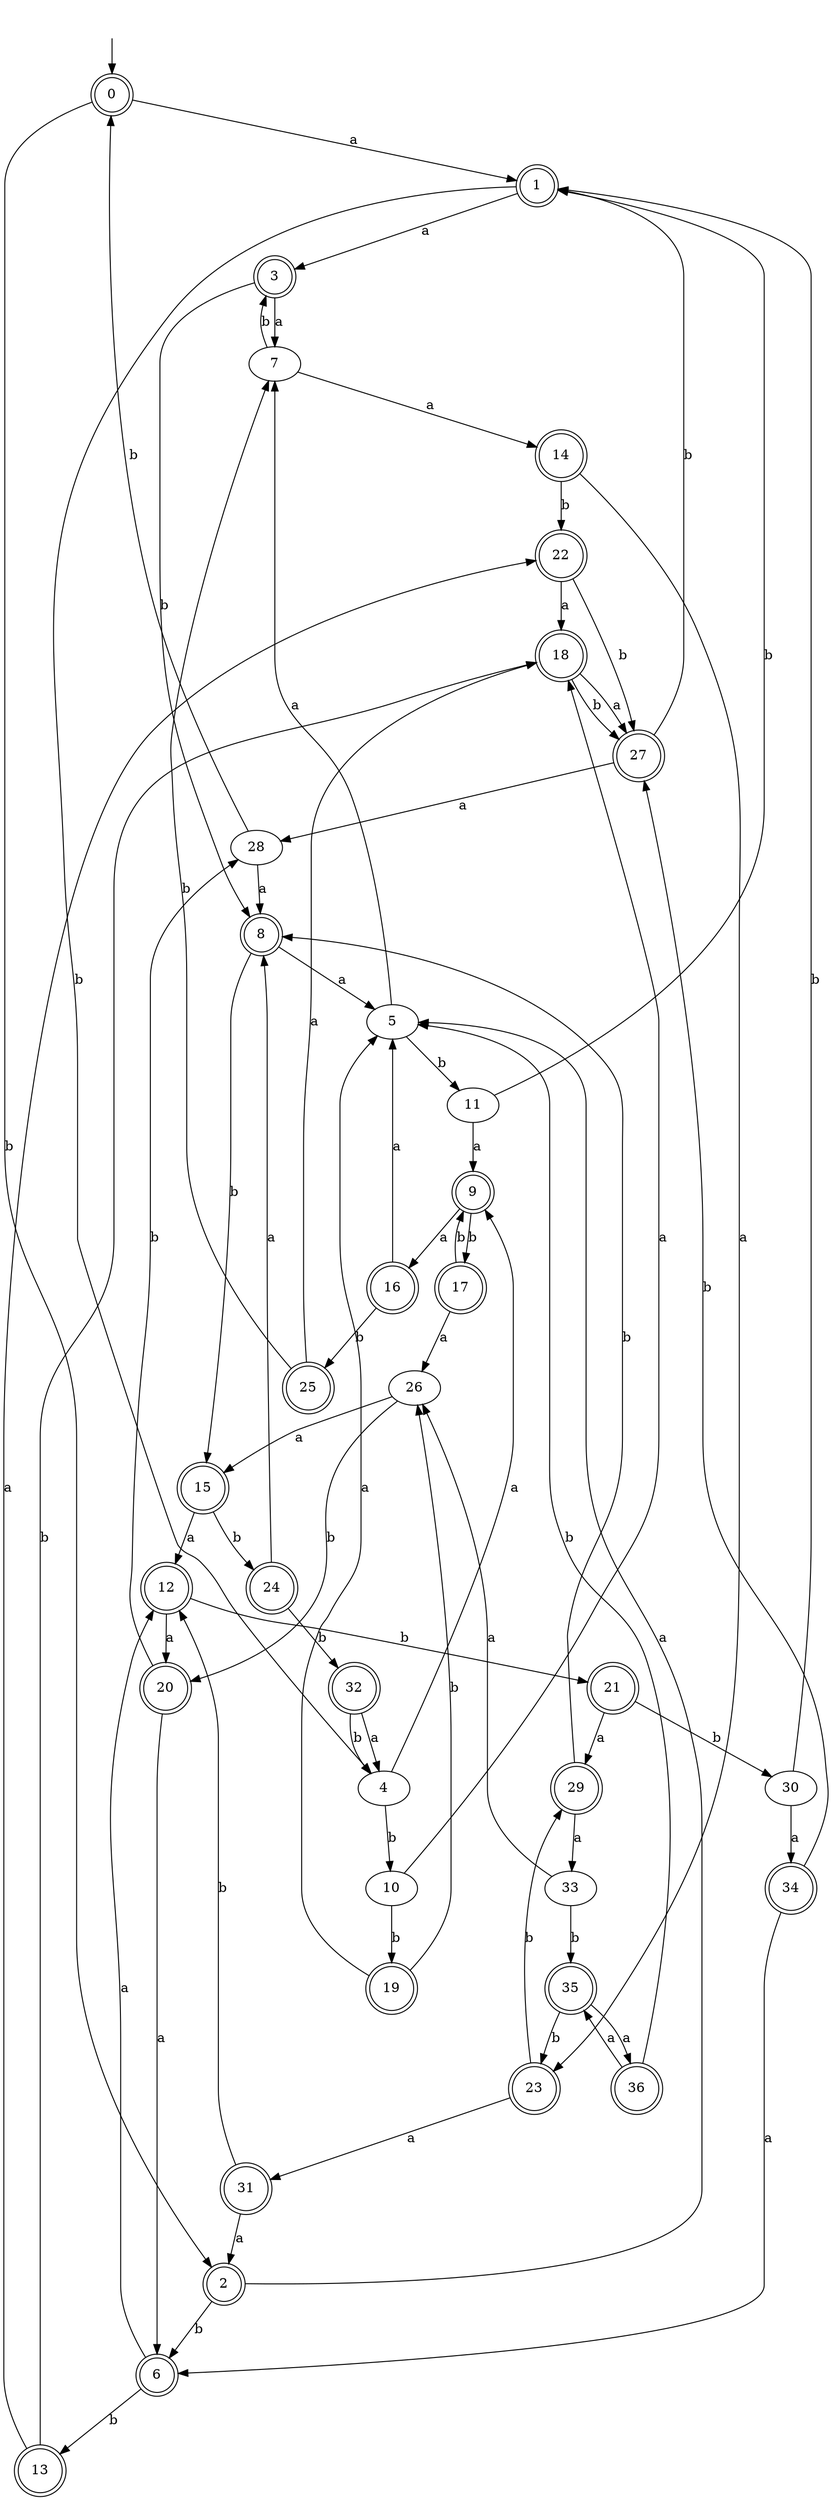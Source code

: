 digraph RandomDFA {
  __start0 [label="", shape=none];
  __start0 -> 0 [label=""];
  0 [shape=circle] [shape=doublecircle]
  0 -> 1 [label="a"]
  0 -> 2 [label="b"]
  1 [shape=doublecircle]
  1 -> 3 [label="a"]
  1 -> 4 [label="b"]
  2 [shape=doublecircle]
  2 -> 5 [label="a"]
  2 -> 6 [label="b"]
  3 [shape=doublecircle]
  3 -> 7 [label="a"]
  3 -> 8 [label="b"]
  4
  4 -> 9 [label="a"]
  4 -> 10 [label="b"]
  5
  5 -> 7 [label="a"]
  5 -> 11 [label="b"]
  6 [shape=doublecircle]
  6 -> 12 [label="a"]
  6 -> 13 [label="b"]
  7
  7 -> 14 [label="a"]
  7 -> 3 [label="b"]
  8 [shape=doublecircle]
  8 -> 5 [label="a"]
  8 -> 15 [label="b"]
  9 [shape=doublecircle]
  9 -> 16 [label="a"]
  9 -> 17 [label="b"]
  10
  10 -> 18 [label="a"]
  10 -> 19 [label="b"]
  11
  11 -> 9 [label="a"]
  11 -> 1 [label="b"]
  12 [shape=doublecircle]
  12 -> 20 [label="a"]
  12 -> 21 [label="b"]
  13 [shape=doublecircle]
  13 -> 22 [label="a"]
  13 -> 18 [label="b"]
  14 [shape=doublecircle]
  14 -> 23 [label="a"]
  14 -> 22 [label="b"]
  15 [shape=doublecircle]
  15 -> 12 [label="a"]
  15 -> 24 [label="b"]
  16 [shape=doublecircle]
  16 -> 5 [label="a"]
  16 -> 25 [label="b"]
  17 [shape=doublecircle]
  17 -> 26 [label="a"]
  17 -> 9 [label="b"]
  18 [shape=doublecircle]
  18 -> 27 [label="a"]
  18 -> 27 [label="b"]
  19 [shape=doublecircle]
  19 -> 5 [label="a"]
  19 -> 26 [label="b"]
  20 [shape=doublecircle]
  20 -> 6 [label="a"]
  20 -> 28 [label="b"]
  21 [shape=doublecircle]
  21 -> 29 [label="a"]
  21 -> 30 [label="b"]
  22 [shape=doublecircle]
  22 -> 18 [label="a"]
  22 -> 27 [label="b"]
  23 [shape=doublecircle]
  23 -> 31 [label="a"]
  23 -> 29 [label="b"]
  24 [shape=doublecircle]
  24 -> 8 [label="a"]
  24 -> 32 [label="b"]
  25 [shape=doublecircle]
  25 -> 18 [label="a"]
  25 -> 7 [label="b"]
  26
  26 -> 15 [label="a"]
  26 -> 20 [label="b"]
  27 [shape=doublecircle]
  27 -> 28 [label="a"]
  27 -> 1 [label="b"]
  28
  28 -> 8 [label="a"]
  28 -> 0 [label="b"]
  29 [shape=doublecircle]
  29 -> 33 [label="a"]
  29 -> 8 [label="b"]
  30
  30 -> 34 [label="a"]
  30 -> 1 [label="b"]
  31 [shape=doublecircle]
  31 -> 2 [label="a"]
  31 -> 12 [label="b"]
  32 [shape=doublecircle]
  32 -> 4 [label="a"]
  32 -> 4 [label="b"]
  33
  33 -> 26 [label="a"]
  33 -> 35 [label="b"]
  34 [shape=doublecircle]
  34 -> 6 [label="a"]
  34 -> 27 [label="b"]
  35 [shape=doublecircle]
  35 -> 36 [label="a"]
  35 -> 23 [label="b"]
  36 [shape=doublecircle]
  36 -> 35 [label="a"]
  36 -> 5 [label="b"]
}

